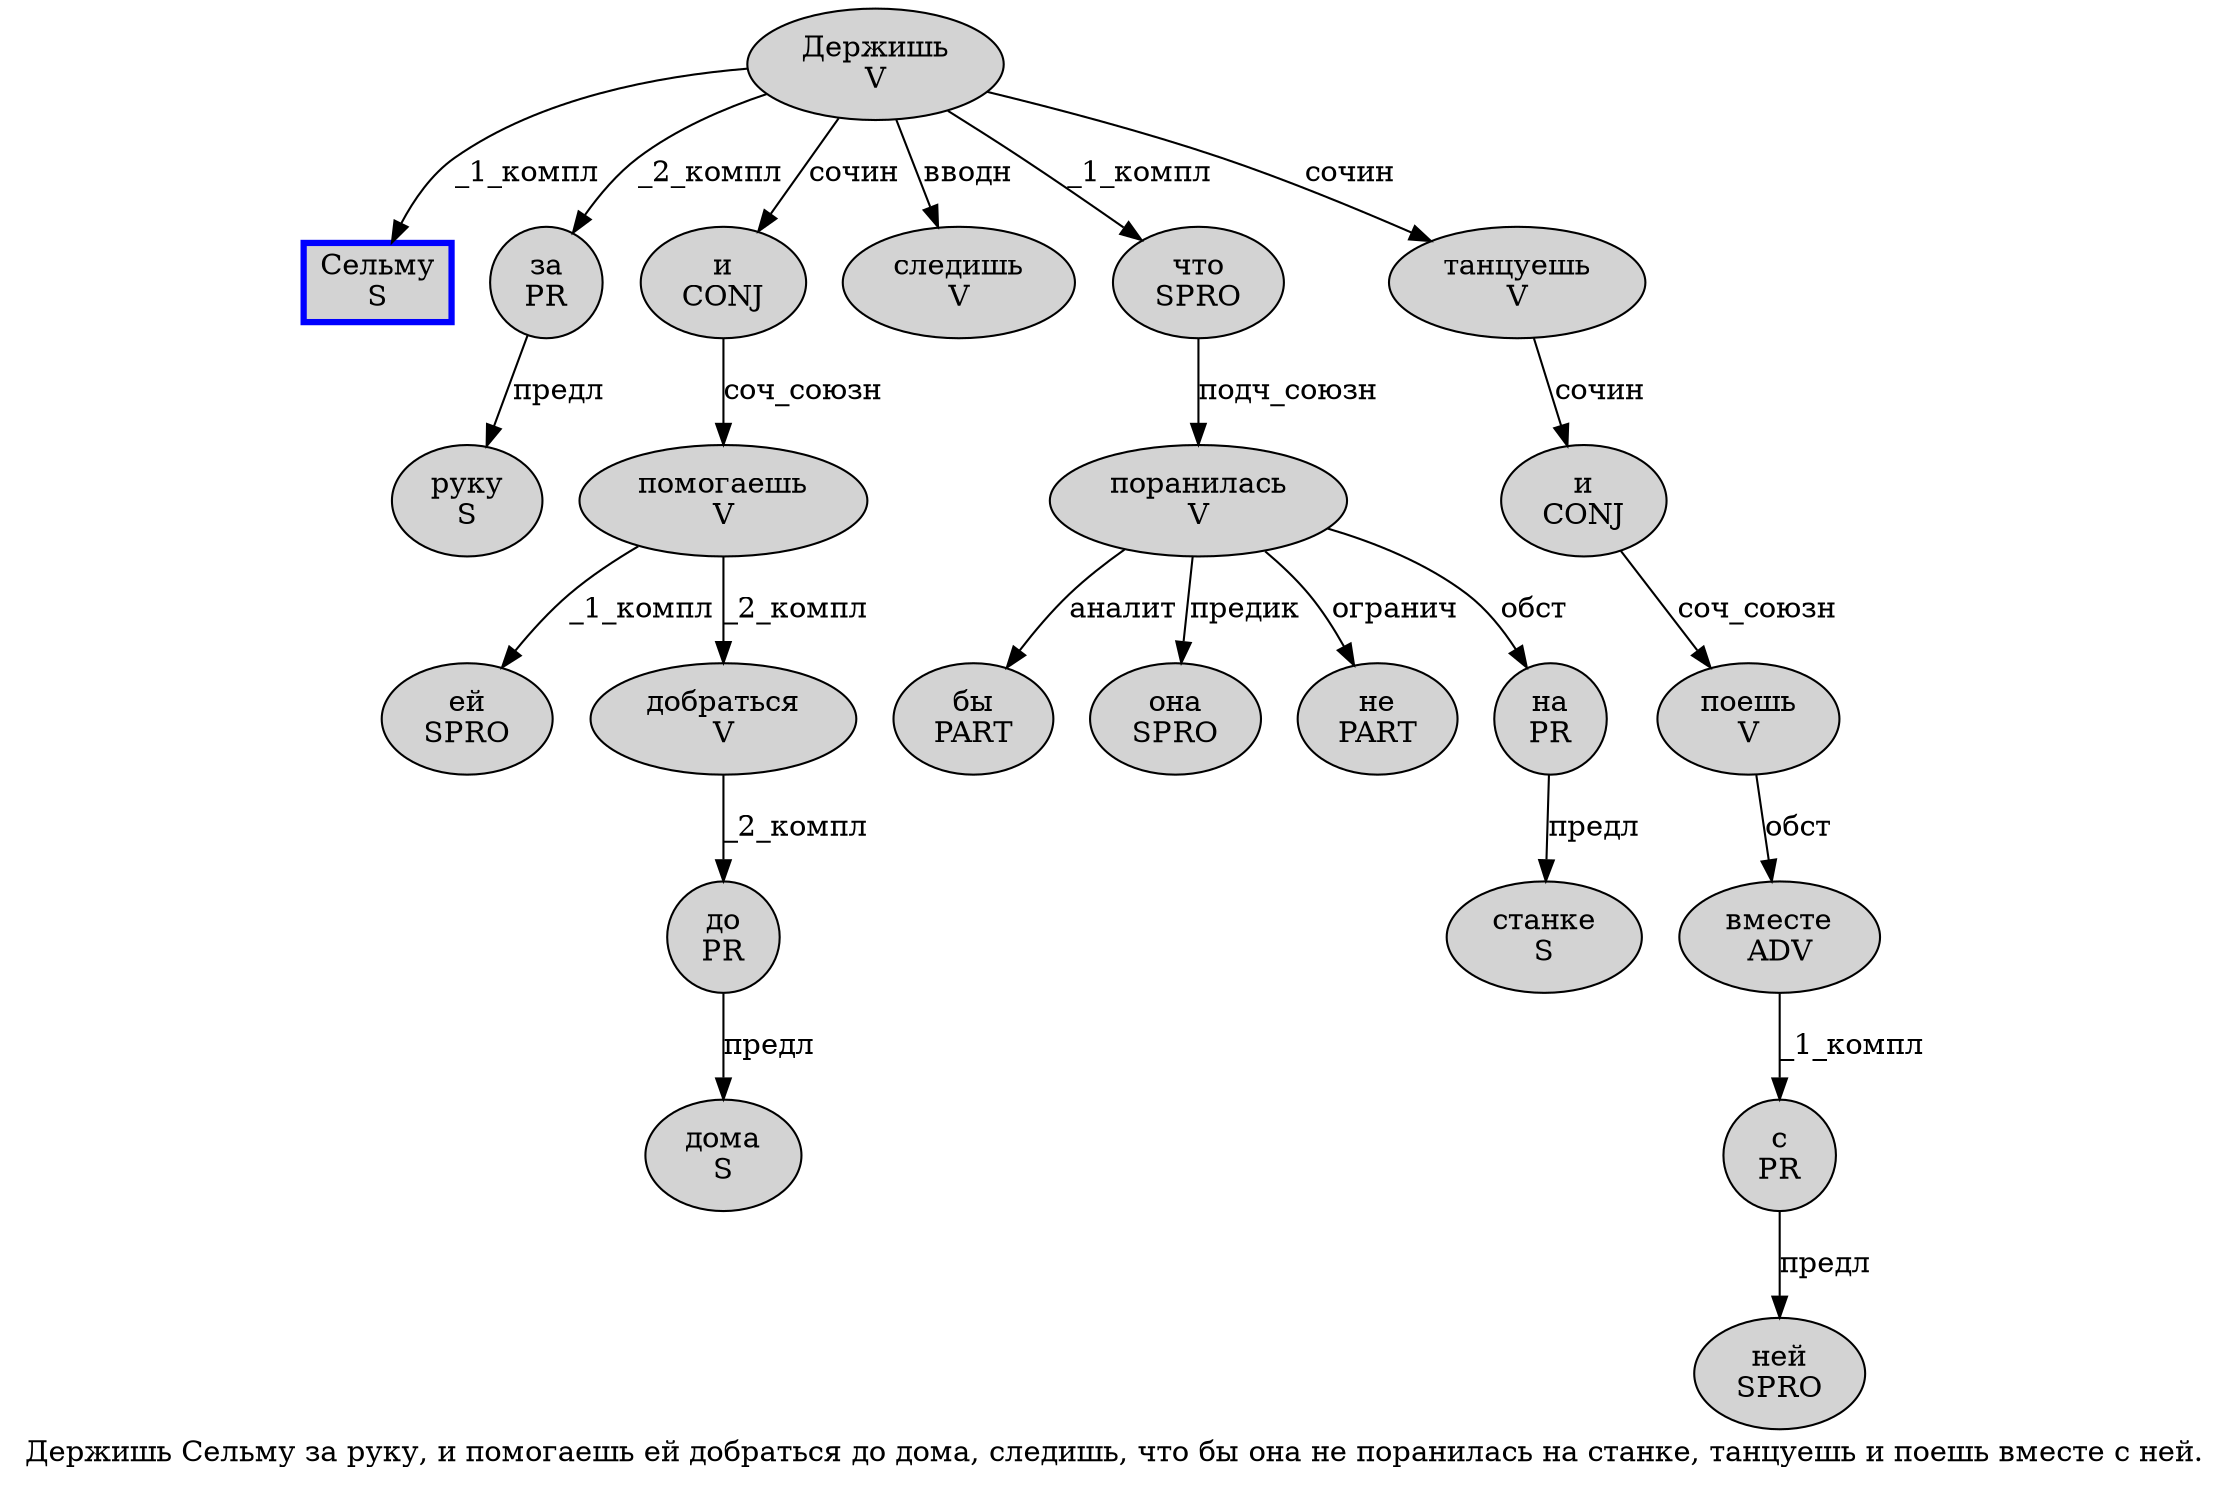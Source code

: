 digraph SENTENCE_1662 {
	graph [label="Держишь Сельму за руку, и помогаешь ей добраться до дома, следишь, что бы она не поранилась на станке, танцуешь и поешь вместе с ней."]
	node [style=filled]
		0 [label="Держишь
V" color="" fillcolor=lightgray penwidth=1 shape=ellipse]
		1 [label="Сельму
S" color=blue fillcolor=lightgray penwidth=3 shape=box]
		2 [label="за
PR" color="" fillcolor=lightgray penwidth=1 shape=ellipse]
		3 [label="руку
S" color="" fillcolor=lightgray penwidth=1 shape=ellipse]
		5 [label="и
CONJ" color="" fillcolor=lightgray penwidth=1 shape=ellipse]
		6 [label="помогаешь
V" color="" fillcolor=lightgray penwidth=1 shape=ellipse]
		7 [label="ей
SPRO" color="" fillcolor=lightgray penwidth=1 shape=ellipse]
		8 [label="добраться
V" color="" fillcolor=lightgray penwidth=1 shape=ellipse]
		9 [label="до
PR" color="" fillcolor=lightgray penwidth=1 shape=ellipse]
		10 [label="дома
S" color="" fillcolor=lightgray penwidth=1 shape=ellipse]
		12 [label="следишь
V" color="" fillcolor=lightgray penwidth=1 shape=ellipse]
		14 [label="что
SPRO" color="" fillcolor=lightgray penwidth=1 shape=ellipse]
		15 [label="бы
PART" color="" fillcolor=lightgray penwidth=1 shape=ellipse]
		16 [label="она
SPRO" color="" fillcolor=lightgray penwidth=1 shape=ellipse]
		17 [label="не
PART" color="" fillcolor=lightgray penwidth=1 shape=ellipse]
		18 [label="поранилась
V" color="" fillcolor=lightgray penwidth=1 shape=ellipse]
		19 [label="на
PR" color="" fillcolor=lightgray penwidth=1 shape=ellipse]
		20 [label="станке
S" color="" fillcolor=lightgray penwidth=1 shape=ellipse]
		22 [label="танцуешь
V" color="" fillcolor=lightgray penwidth=1 shape=ellipse]
		23 [label="и
CONJ" color="" fillcolor=lightgray penwidth=1 shape=ellipse]
		24 [label="поешь
V" color="" fillcolor=lightgray penwidth=1 shape=ellipse]
		25 [label="вместе
ADV" color="" fillcolor=lightgray penwidth=1 shape=ellipse]
		26 [label="с
PR" color="" fillcolor=lightgray penwidth=1 shape=ellipse]
		27 [label="ней
SPRO" color="" fillcolor=lightgray penwidth=1 shape=ellipse]
			6 -> 7 [label="_1_компл"]
			6 -> 8 [label="_2_компл"]
			14 -> 18 [label="подч_союзн"]
			8 -> 9 [label="_2_компл"]
			22 -> 23 [label="сочин"]
			26 -> 27 [label="предл"]
			18 -> 15 [label="аналит"]
			18 -> 16 [label="предик"]
			18 -> 17 [label="огранич"]
			18 -> 19 [label="обст"]
			23 -> 24 [label="соч_союзн"]
			24 -> 25 [label="обст"]
			2 -> 3 [label="предл"]
			5 -> 6 [label="соч_союзн"]
			19 -> 20 [label="предл"]
			9 -> 10 [label="предл"]
			0 -> 1 [label="_1_компл"]
			0 -> 2 [label="_2_компл"]
			0 -> 5 [label="сочин"]
			0 -> 12 [label="вводн"]
			0 -> 14 [label="_1_компл"]
			0 -> 22 [label="сочин"]
			25 -> 26 [label="_1_компл"]
}
